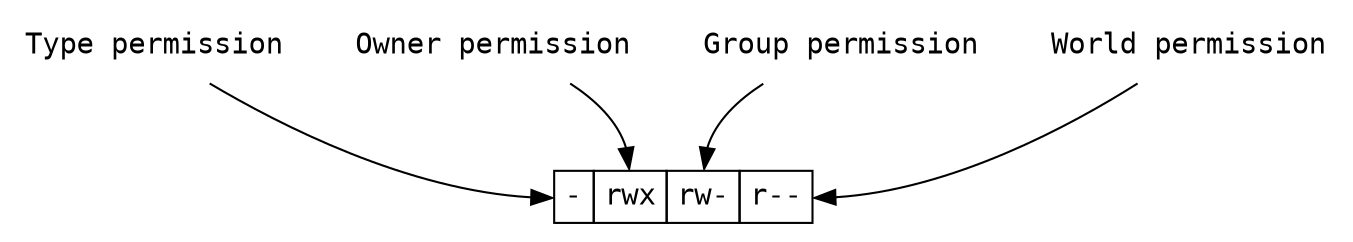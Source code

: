 digraph s {
    node[shape="plaintext", fontname="Consolas, Monaco"];

    node_per[label=<
             <TABLE BORDER="0" CELLBORDER="1" CELLSPACING="0" CELLPADDING="4">             
             <TR>
             <TD port="f1">-</TD>
             <TD port="f2">rwx</TD>
             <TD port="f3">rw-</TD>
             <TD port="f4">r--</TD>
             </TR>
             </TABLE>
             >]
    "Type permission" ->  node_per:f1;
    "Owner permission" ->  node_per:f2;
    "Group permission" ->  node_per:f3;
    "World permission" ->  node_per:f4;
    }